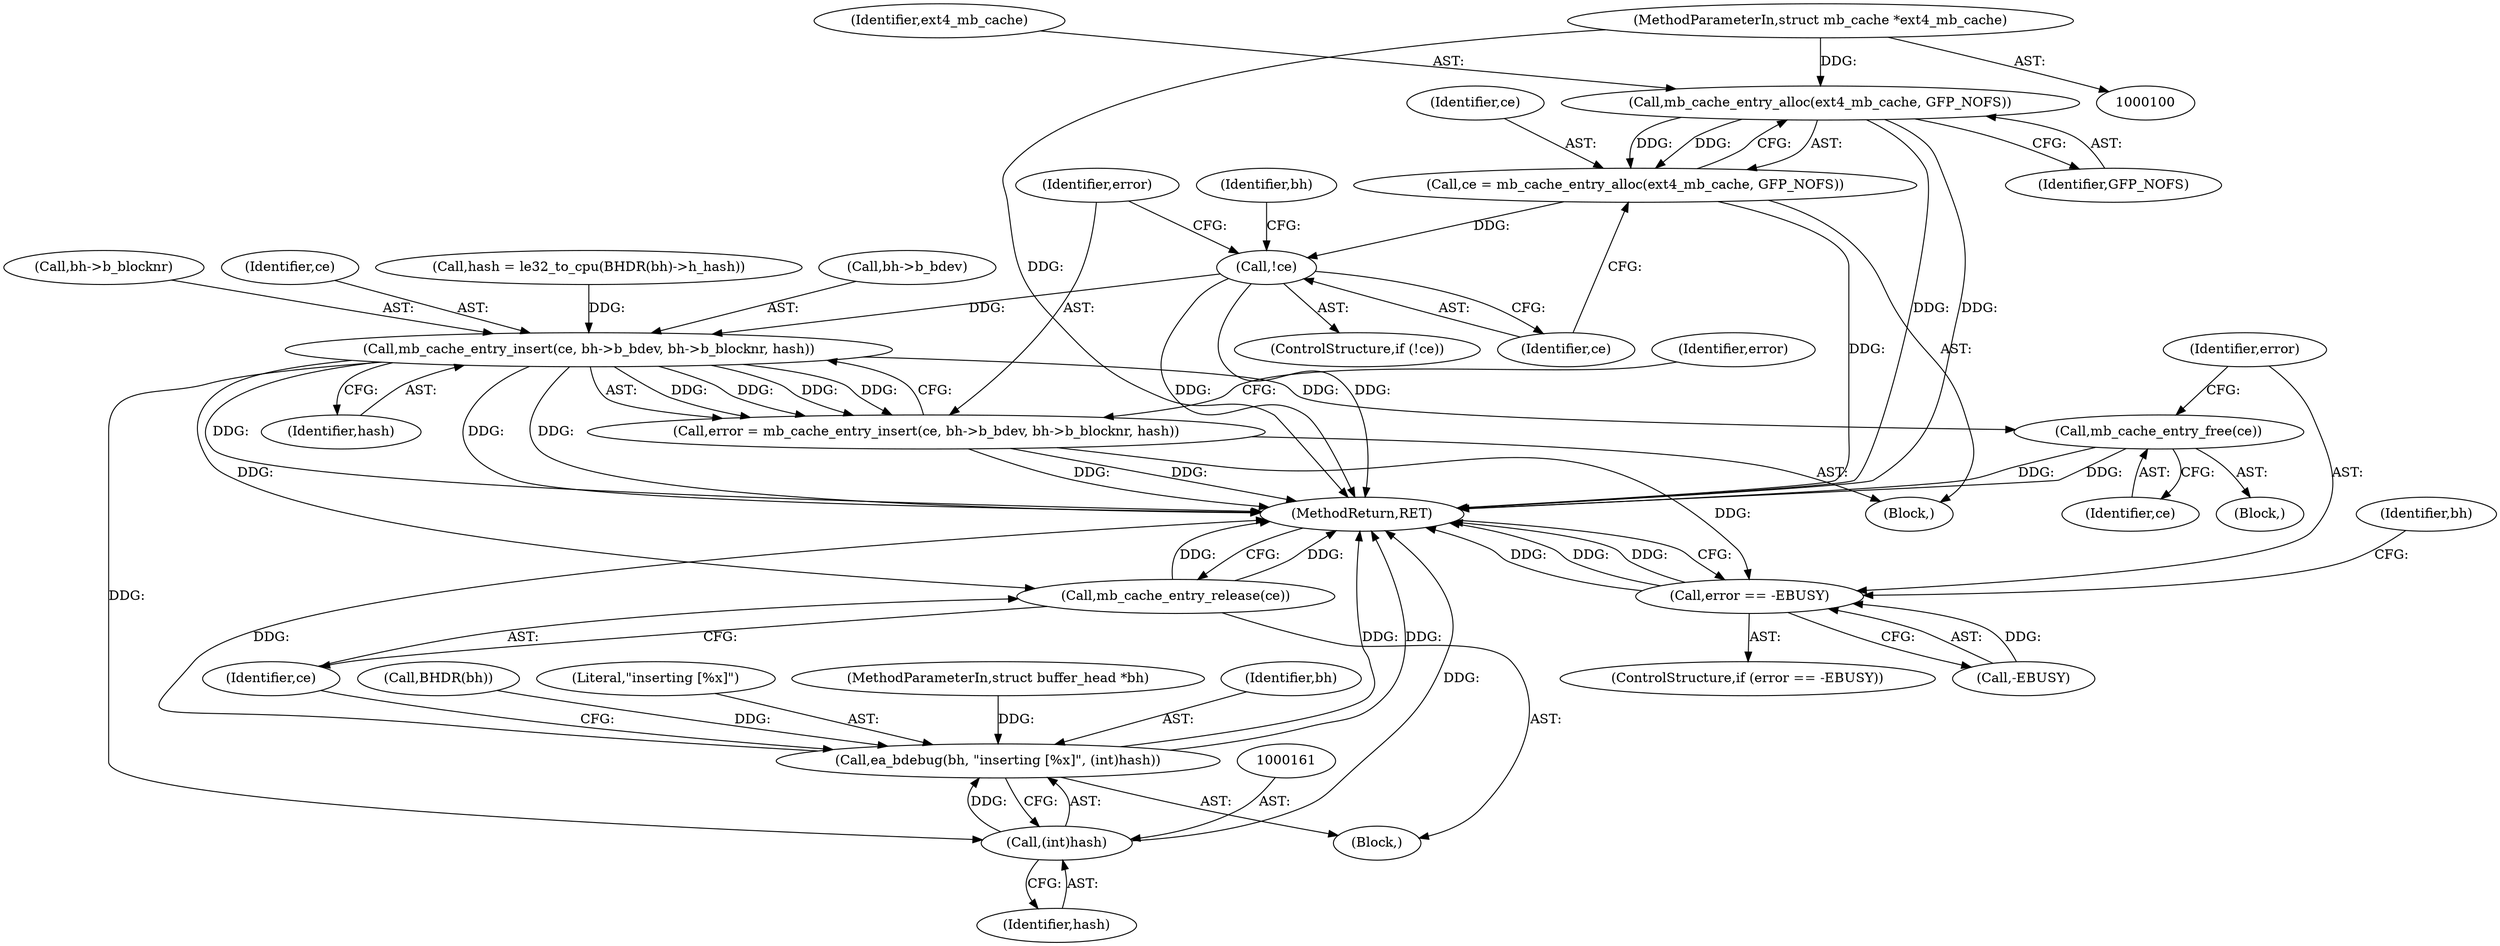 digraph "1_linux_82939d7999dfc1f1998c4b1c12e2f19edbdff272_5@pointer" {
"1000101" [label="(MethodParameterIn,struct mb_cache *ext4_mb_cache)"];
"1000116" [label="(Call,mb_cache_entry_alloc(ext4_mb_cache, GFP_NOFS))"];
"1000114" [label="(Call,ce = mb_cache_entry_alloc(ext4_mb_cache, GFP_NOFS))"];
"1000120" [label="(Call,!ce)"];
"1000129" [label="(Call,mb_cache_entry_insert(ce, bh->b_bdev, bh->b_blocknr, hash))"];
"1000127" [label="(Call,error = mb_cache_entry_insert(ce, bh->b_bdev, bh->b_blocknr, hash))"];
"1000144" [label="(Call,error == -EBUSY)"];
"1000141" [label="(Call,mb_cache_entry_free(ce))"];
"1000160" [label="(Call,(int)hash)"];
"1000157" [label="(Call,ea_bdebug(bh, \"inserting [%x]\", (int)hash))"];
"1000163" [label="(Call,mb_cache_entry_release(ce))"];
"1000109" [label="(Call,BHDR(bh))"];
"1000150" [label="(Identifier,bh)"];
"1000117" [label="(Identifier,ext4_mb_cache)"];
"1000143" [label="(ControlStructure,if (error == -EBUSY))"];
"1000141" [label="(Call,mb_cache_entry_free(ce))"];
"1000142" [label="(Identifier,ce)"];
"1000162" [label="(Identifier,hash)"];
"1000116" [label="(Call,mb_cache_entry_alloc(ext4_mb_cache, GFP_NOFS))"];
"1000118" [label="(Identifier,GFP_NOFS)"];
"1000105" [label="(Call,hash = le32_to_cpu(BHDR(bh)->h_hash))"];
"1000128" [label="(Identifier,error)"];
"1000119" [label="(ControlStructure,if (!ce))"];
"1000160" [label="(Call,(int)hash)"];
"1000159" [label="(Literal,\"inserting [%x]\")"];
"1000121" [label="(Identifier,ce)"];
"1000139" [label="(Identifier,error)"];
"1000140" [label="(Block,)"];
"1000144" [label="(Call,error == -EBUSY)"];
"1000120" [label="(Call,!ce)"];
"1000131" [label="(Call,bh->b_bdev)"];
"1000134" [label="(Call,bh->b_blocknr)"];
"1000103" [label="(Block,)"];
"1000130" [label="(Identifier,ce)"];
"1000102" [label="(MethodParameterIn,struct buffer_head *bh)"];
"1000114" [label="(Call,ce = mb_cache_entry_alloc(ext4_mb_cache, GFP_NOFS))"];
"1000165" [label="(MethodReturn,RET)"];
"1000137" [label="(Identifier,hash)"];
"1000156" [label="(Block,)"];
"1000157" [label="(Call,ea_bdebug(bh, \"inserting [%x]\", (int)hash))"];
"1000101" [label="(MethodParameterIn,struct mb_cache *ext4_mb_cache)"];
"1000145" [label="(Identifier,error)"];
"1000115" [label="(Identifier,ce)"];
"1000124" [label="(Identifier,bh)"];
"1000158" [label="(Identifier,bh)"];
"1000129" [label="(Call,mb_cache_entry_insert(ce, bh->b_bdev, bh->b_blocknr, hash))"];
"1000127" [label="(Call,error = mb_cache_entry_insert(ce, bh->b_bdev, bh->b_blocknr, hash))"];
"1000146" [label="(Call,-EBUSY)"];
"1000163" [label="(Call,mb_cache_entry_release(ce))"];
"1000164" [label="(Identifier,ce)"];
"1000101" -> "1000100"  [label="AST: "];
"1000101" -> "1000165"  [label="DDG: "];
"1000101" -> "1000116"  [label="DDG: "];
"1000116" -> "1000114"  [label="AST: "];
"1000116" -> "1000118"  [label="CFG: "];
"1000117" -> "1000116"  [label="AST: "];
"1000118" -> "1000116"  [label="AST: "];
"1000114" -> "1000116"  [label="CFG: "];
"1000116" -> "1000165"  [label="DDG: "];
"1000116" -> "1000165"  [label="DDG: "];
"1000116" -> "1000114"  [label="DDG: "];
"1000116" -> "1000114"  [label="DDG: "];
"1000114" -> "1000103"  [label="AST: "];
"1000115" -> "1000114"  [label="AST: "];
"1000121" -> "1000114"  [label="CFG: "];
"1000114" -> "1000165"  [label="DDG: "];
"1000114" -> "1000120"  [label="DDG: "];
"1000120" -> "1000119"  [label="AST: "];
"1000120" -> "1000121"  [label="CFG: "];
"1000121" -> "1000120"  [label="AST: "];
"1000124" -> "1000120"  [label="CFG: "];
"1000128" -> "1000120"  [label="CFG: "];
"1000120" -> "1000165"  [label="DDG: "];
"1000120" -> "1000165"  [label="DDG: "];
"1000120" -> "1000129"  [label="DDG: "];
"1000129" -> "1000127"  [label="AST: "];
"1000129" -> "1000137"  [label="CFG: "];
"1000130" -> "1000129"  [label="AST: "];
"1000131" -> "1000129"  [label="AST: "];
"1000134" -> "1000129"  [label="AST: "];
"1000137" -> "1000129"  [label="AST: "];
"1000127" -> "1000129"  [label="CFG: "];
"1000129" -> "1000165"  [label="DDG: "];
"1000129" -> "1000165"  [label="DDG: "];
"1000129" -> "1000165"  [label="DDG: "];
"1000129" -> "1000127"  [label="DDG: "];
"1000129" -> "1000127"  [label="DDG: "];
"1000129" -> "1000127"  [label="DDG: "];
"1000129" -> "1000127"  [label="DDG: "];
"1000105" -> "1000129"  [label="DDG: "];
"1000129" -> "1000141"  [label="DDG: "];
"1000129" -> "1000160"  [label="DDG: "];
"1000129" -> "1000163"  [label="DDG: "];
"1000127" -> "1000103"  [label="AST: "];
"1000128" -> "1000127"  [label="AST: "];
"1000139" -> "1000127"  [label="CFG: "];
"1000127" -> "1000165"  [label="DDG: "];
"1000127" -> "1000165"  [label="DDG: "];
"1000127" -> "1000144"  [label="DDG: "];
"1000144" -> "1000143"  [label="AST: "];
"1000144" -> "1000146"  [label="CFG: "];
"1000145" -> "1000144"  [label="AST: "];
"1000146" -> "1000144"  [label="AST: "];
"1000150" -> "1000144"  [label="CFG: "];
"1000165" -> "1000144"  [label="CFG: "];
"1000144" -> "1000165"  [label="DDG: "];
"1000144" -> "1000165"  [label="DDG: "];
"1000144" -> "1000165"  [label="DDG: "];
"1000146" -> "1000144"  [label="DDG: "];
"1000141" -> "1000140"  [label="AST: "];
"1000141" -> "1000142"  [label="CFG: "];
"1000142" -> "1000141"  [label="AST: "];
"1000145" -> "1000141"  [label="CFG: "];
"1000141" -> "1000165"  [label="DDG: "];
"1000141" -> "1000165"  [label="DDG: "];
"1000160" -> "1000157"  [label="AST: "];
"1000160" -> "1000162"  [label="CFG: "];
"1000161" -> "1000160"  [label="AST: "];
"1000162" -> "1000160"  [label="AST: "];
"1000157" -> "1000160"  [label="CFG: "];
"1000160" -> "1000165"  [label="DDG: "];
"1000160" -> "1000157"  [label="DDG: "];
"1000157" -> "1000156"  [label="AST: "];
"1000158" -> "1000157"  [label="AST: "];
"1000159" -> "1000157"  [label="AST: "];
"1000164" -> "1000157"  [label="CFG: "];
"1000157" -> "1000165"  [label="DDG: "];
"1000157" -> "1000165"  [label="DDG: "];
"1000157" -> "1000165"  [label="DDG: "];
"1000109" -> "1000157"  [label="DDG: "];
"1000102" -> "1000157"  [label="DDG: "];
"1000163" -> "1000156"  [label="AST: "];
"1000163" -> "1000164"  [label="CFG: "];
"1000164" -> "1000163"  [label="AST: "];
"1000165" -> "1000163"  [label="CFG: "];
"1000163" -> "1000165"  [label="DDG: "];
"1000163" -> "1000165"  [label="DDG: "];
}
